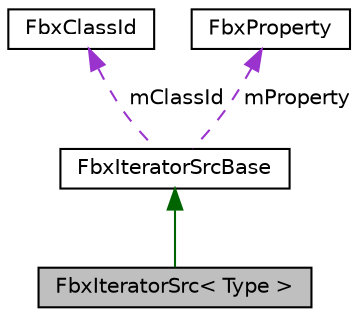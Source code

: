 digraph "FbxIteratorSrc&lt; Type &gt;"
{
  edge [fontname="Helvetica",fontsize="10",labelfontname="Helvetica",labelfontsize="10"];
  node [fontname="Helvetica",fontsize="10",shape=record];
  Node2 [label="FbxIteratorSrc\< Type \>",height=0.2,width=0.4,color="black", fillcolor="grey75", style="filled", fontcolor="black"];
  Node3 -> Node2 [dir="back",color="darkgreen",fontsize="10",style="solid",fontname="Helvetica"];
  Node3 [label="FbxIteratorSrcBase",height=0.2,width=0.4,color="black", fillcolor="white", style="filled",URL="$class_fbx_iterator_src_base.html"];
  Node4 -> Node3 [dir="back",color="darkorchid3",fontsize="10",style="dashed",label=" mClassId" ,fontname="Helvetica"];
  Node4 [label="FbxClassId",height=0.2,width=0.4,color="black", fillcolor="white", style="filled",URL="$class_fbx_class_id.html"];
  Node5 -> Node3 [dir="back",color="darkorchid3",fontsize="10",style="dashed",label=" mProperty" ,fontname="Helvetica"];
  Node5 [label="FbxProperty",height=0.2,width=0.4,color="black", fillcolor="white", style="filled",URL="$class_fbx_property.html",tooltip="Class to hold user properties. "];
}
